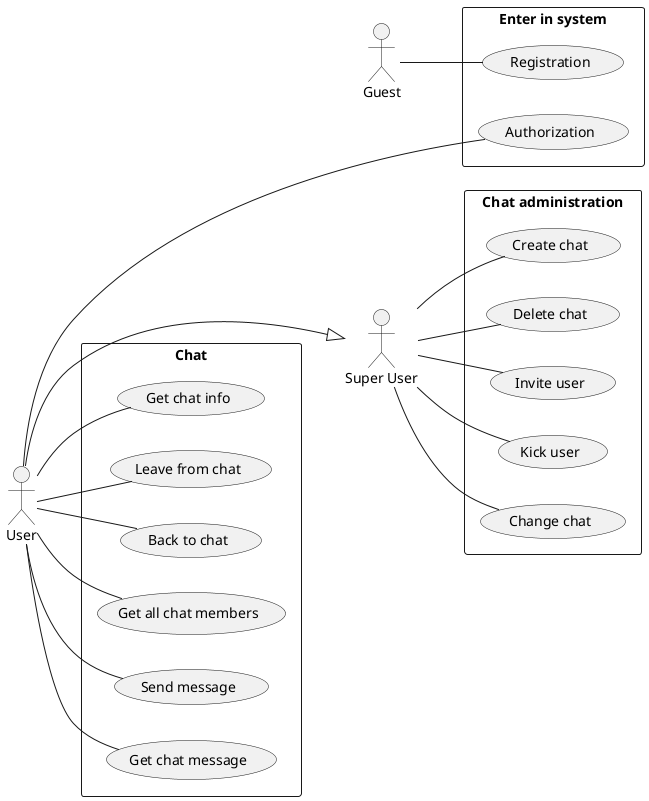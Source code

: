 @startuml
'https://plantuml.com/use-case-diagram
left to right direction

rectangle "Enter in system" {
usecase "Registration" as registration
usecase "Authorization" as authorization
}

rectangle "Chat" {
usecase "Get chat info" as get_chat_info
usecase "Leave from chat" as leave_chat
usecase "Back to chat" as back_chat
usecase "Get all chat members" as get_chat_members
usecase "Send message" as send_message
usecase "Get chat message" as get_chat_message
}

rectangle "Chat administration" {
usecase "Create chat" as create_chat
usecase "Delete chat" as delete_chat
usecase "Invite user" as invite_user
usecase "Kick user" as kick_user
usecase "Change chat" as change_chat
}


:Guest: as Guest

Guest -- registration

:User: as User

User ---- authorization
User -- get_chat_info
User -- leave_chat
User -- back_chat
User -- get_chat_members
User -- send_message
User -- get_chat_message

:Super User: as Super_User


Super_User -- create_chat
Super_User -- delete_chat
Super_User -- invite_user
Super_User -- kick_user
Super_User -- change_chat


User ---|> Super_User

@enduml